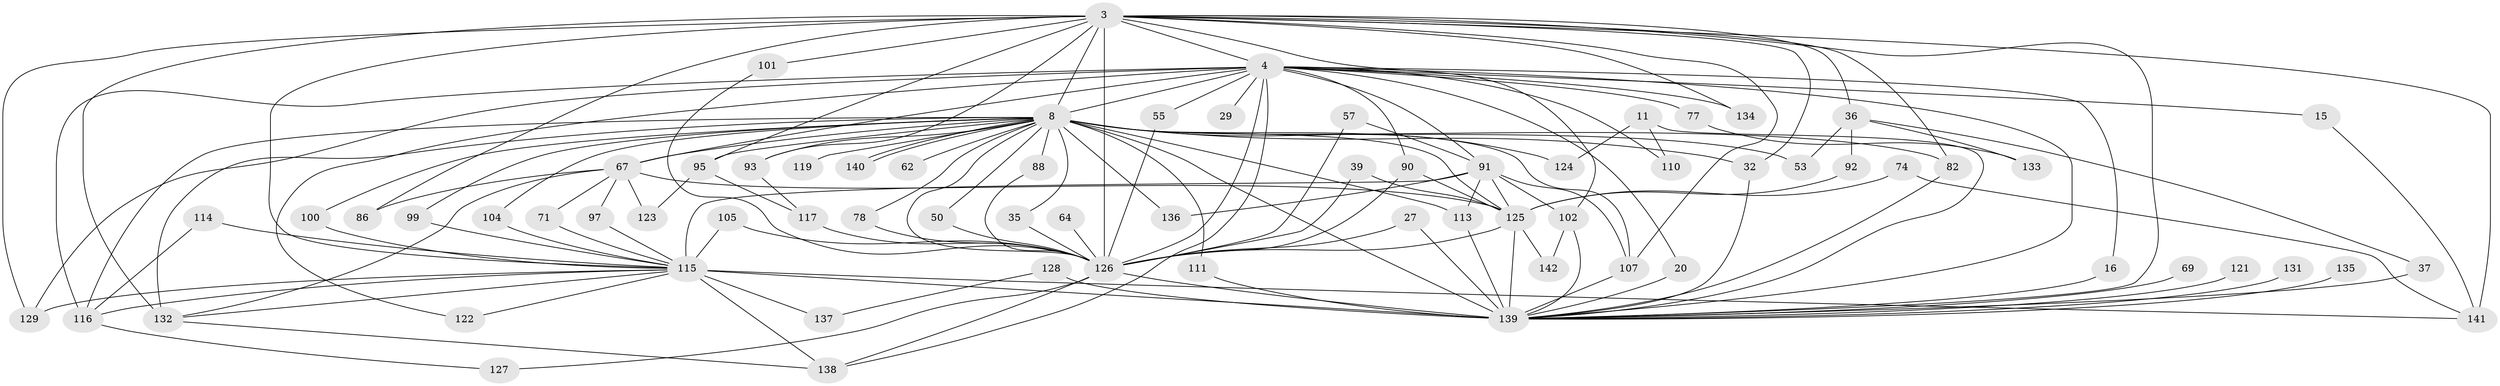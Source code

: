 // original degree distribution, {22: 0.02112676056338028, 21: 0.014084507042253521, 20: 0.007042253521126761, 25: 0.007042253521126761, 19: 0.007042253521126761, 33: 0.007042253521126761, 28: 0.007042253521126761, 4: 0.08450704225352113, 9: 0.014084507042253521, 6: 0.028169014084507043, 2: 0.5633802816901409, 5: 0.035211267605633804, 3: 0.176056338028169, 13: 0.007042253521126761, 7: 0.014084507042253521, 8: 0.007042253521126761}
// Generated by graph-tools (version 1.1) at 2025/46/03/09/25 04:46:40]
// undirected, 71 vertices, 147 edges
graph export_dot {
graph [start="1"]
  node [color=gray90,style=filled];
  3 [super="+2"];
  4 [super="+1"];
  8 [super="+5"];
  11;
  15;
  16;
  20;
  27;
  29;
  32 [super="+22"];
  35;
  36;
  37;
  39;
  50;
  53;
  55;
  57;
  62;
  64;
  67 [super="+56"];
  69;
  71;
  74;
  77;
  78;
  82 [super="+48"];
  86;
  88;
  90 [super="+85"];
  91 [super="+75"];
  92;
  93 [super="+30"];
  95 [super="+94"];
  97;
  99;
  100 [super="+18"];
  101;
  102 [super="+40+84"];
  104;
  105;
  107 [super="+96+60"];
  110;
  111;
  113 [super="+70"];
  114;
  115 [super="+19+42+89+81"];
  116 [super="+83"];
  117 [super="+49"];
  119;
  121;
  122;
  123;
  124;
  125 [super="+108+98"];
  126 [super="+87+120"];
  127;
  128;
  129 [super="+47"];
  131;
  132 [super="+112+106"];
  133;
  134;
  135;
  136;
  137;
  138 [super="+54+109"];
  139 [super="+45+72+73+130+10"];
  140;
  141 [super="+13"];
  142;
  3 -- 4 [weight=4];
  3 -- 8 [weight=4];
  3 -- 36 [weight=2];
  3 -- 86;
  3 -- 95 [weight=3];
  3 -- 134;
  3 -- 141 [weight=3];
  3 -- 32;
  3 -- 101;
  3 -- 102 [weight=2];
  3 -- 82;
  3 -- 93;
  3 -- 129;
  3 -- 107;
  3 -- 126 [weight=6];
  3 -- 132 [weight=2];
  3 -- 139 [weight=4];
  3 -- 115;
  4 -- 8 [weight=4];
  4 -- 15;
  4 -- 16;
  4 -- 29 [weight=2];
  4 -- 77 [weight=2];
  4 -- 110;
  4 -- 134;
  4 -- 138;
  4 -- 20;
  4 -- 90;
  4 -- 91 [weight=3];
  4 -- 55;
  4 -- 122;
  4 -- 67 [weight=3];
  4 -- 116 [weight=2];
  4 -- 139 [weight=6];
  4 -- 129;
  4 -- 126 [weight=6];
  8 -- 50;
  8 -- 53;
  8 -- 67 [weight=3];
  8 -- 78;
  8 -- 82;
  8 -- 99;
  8 -- 104;
  8 -- 116 [weight=2];
  8 -- 119 [weight=2];
  8 -- 124;
  8 -- 140;
  8 -- 140;
  8 -- 95;
  8 -- 136;
  8 -- 88;
  8 -- 35;
  8 -- 111;
  8 -- 62;
  8 -- 32;
  8 -- 93;
  8 -- 139 [weight=6];
  8 -- 100;
  8 -- 113;
  8 -- 107;
  8 -- 126 [weight=5];
  8 -- 132 [weight=4];
  8 -- 125 [weight=4];
  11 -- 110;
  11 -- 124;
  11 -- 139 [weight=2];
  15 -- 141;
  16 -- 139;
  20 -- 139;
  27 -- 126;
  27 -- 139;
  32 -- 139;
  35 -- 126;
  36 -- 37;
  36 -- 53;
  36 -- 92;
  36 -- 133;
  37 -- 139;
  39 -- 126;
  39 -- 125;
  50 -- 126;
  55 -- 126;
  57 -- 91;
  57 -- 126;
  64 -- 126 [weight=2];
  67 -- 97;
  67 -- 86;
  67 -- 71;
  67 -- 123;
  67 -- 132;
  67 -- 125;
  69 -- 139 [weight=2];
  71 -- 115;
  74 -- 141;
  74 -- 125;
  77 -- 133;
  78 -- 126;
  82 -- 139;
  88 -- 126;
  90 -- 126;
  90 -- 125;
  91 -- 102 [weight=2];
  91 -- 136;
  91 -- 113;
  91 -- 115 [weight=2];
  91 -- 107;
  91 -- 125;
  92 -- 125;
  93 -- 117;
  95 -- 117;
  95 -- 123;
  97 -- 115;
  99 -- 115;
  100 -- 115;
  101 -- 126;
  102 -- 142;
  102 -- 139;
  104 -- 115;
  105 -- 126;
  105 -- 115;
  107 -- 139 [weight=3];
  111 -- 139;
  113 -- 139;
  114 -- 116;
  114 -- 115;
  115 -- 129;
  115 -- 116;
  115 -- 139 [weight=7];
  115 -- 141;
  115 -- 132 [weight=2];
  115 -- 137;
  115 -- 138;
  115 -- 122;
  116 -- 127;
  117 -- 126 [weight=2];
  121 -- 139 [weight=2];
  125 -- 142;
  125 -- 126;
  125 -- 139 [weight=4];
  126 -- 138;
  126 -- 139 [weight=7];
  126 -- 127;
  128 -- 137;
  128 -- 139 [weight=2];
  131 -- 139;
  132 -- 138;
  135 -- 139;
}
